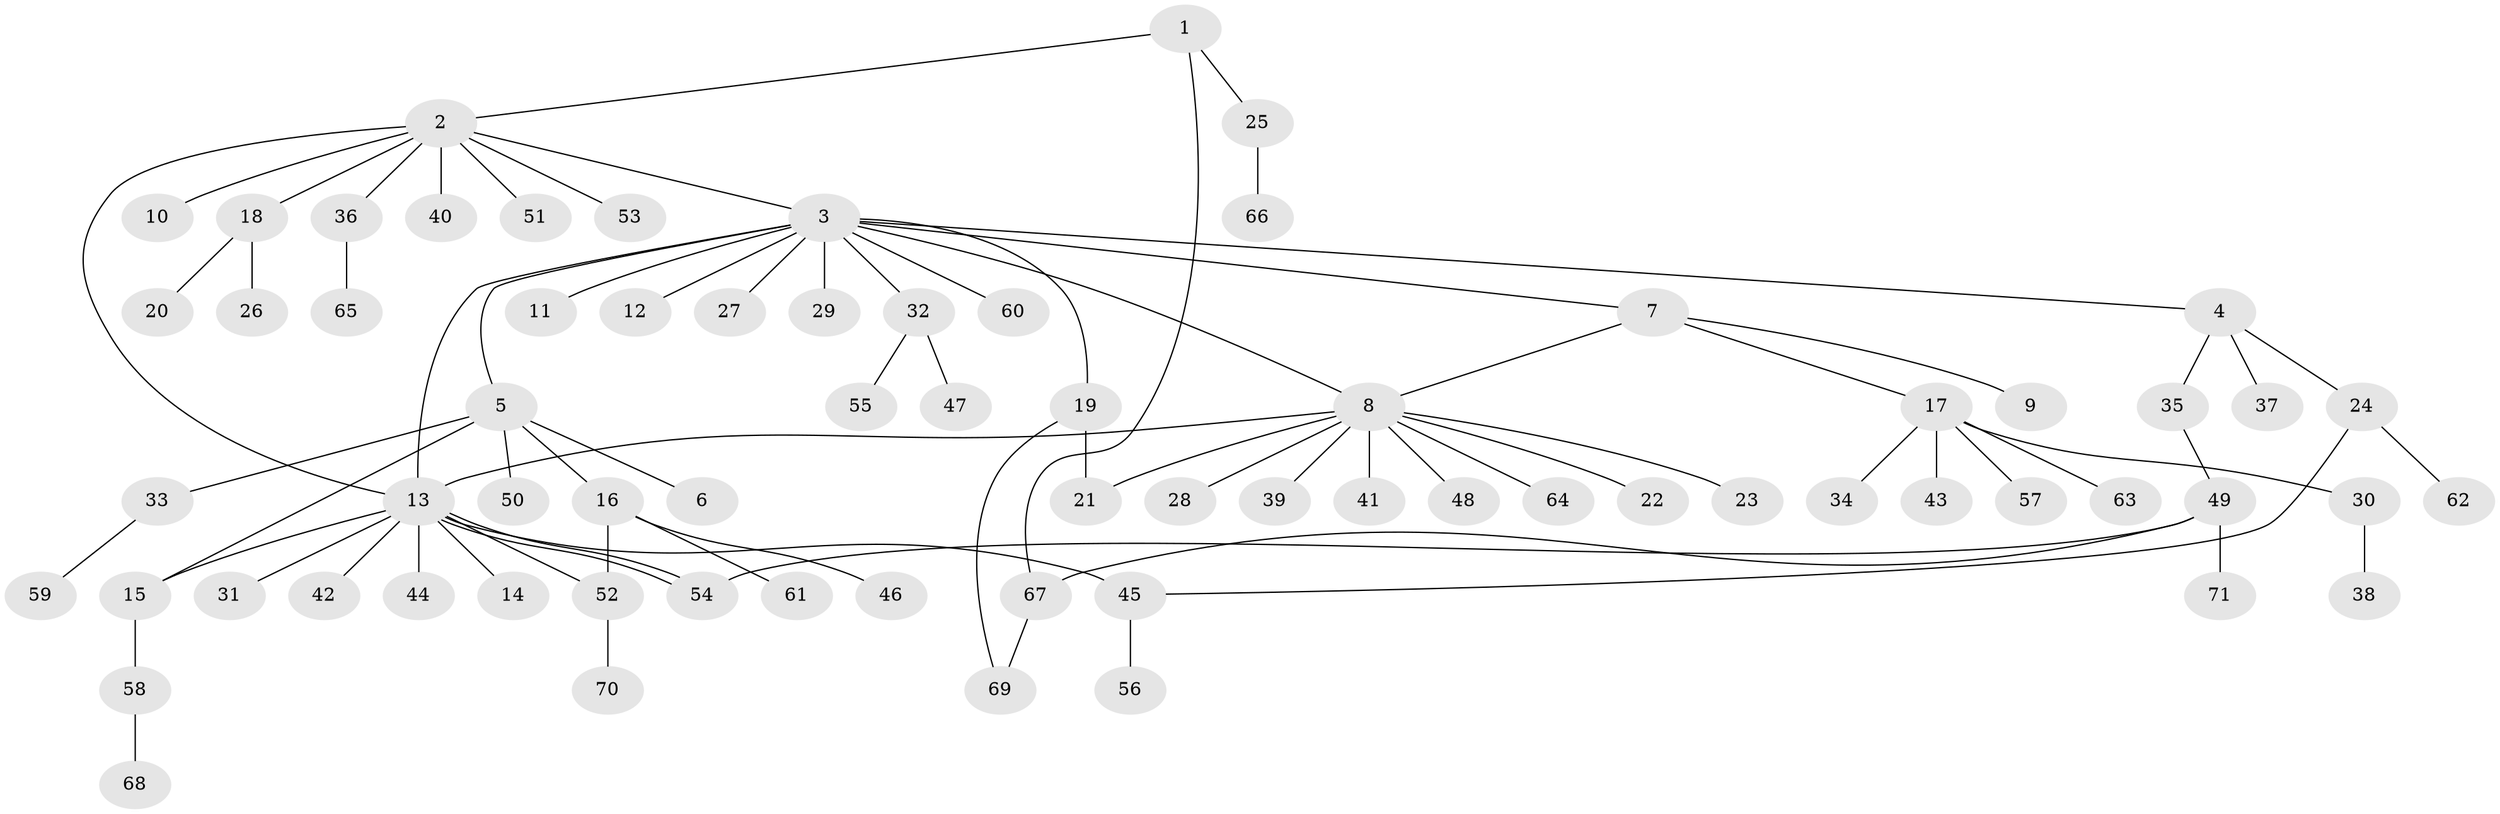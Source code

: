 // Generated by graph-tools (version 1.1) at 2025/48/03/09/25 04:48:24]
// undirected, 71 vertices, 81 edges
graph export_dot {
graph [start="1"]
  node [color=gray90,style=filled];
  1;
  2;
  3;
  4;
  5;
  6;
  7;
  8;
  9;
  10;
  11;
  12;
  13;
  14;
  15;
  16;
  17;
  18;
  19;
  20;
  21;
  22;
  23;
  24;
  25;
  26;
  27;
  28;
  29;
  30;
  31;
  32;
  33;
  34;
  35;
  36;
  37;
  38;
  39;
  40;
  41;
  42;
  43;
  44;
  45;
  46;
  47;
  48;
  49;
  50;
  51;
  52;
  53;
  54;
  55;
  56;
  57;
  58;
  59;
  60;
  61;
  62;
  63;
  64;
  65;
  66;
  67;
  68;
  69;
  70;
  71;
  1 -- 2;
  1 -- 25;
  1 -- 67;
  2 -- 3;
  2 -- 10;
  2 -- 13;
  2 -- 18;
  2 -- 36;
  2 -- 40;
  2 -- 51;
  2 -- 53;
  3 -- 4;
  3 -- 5;
  3 -- 7;
  3 -- 8;
  3 -- 11;
  3 -- 12;
  3 -- 13;
  3 -- 19;
  3 -- 27;
  3 -- 29;
  3 -- 32;
  3 -- 60;
  4 -- 24;
  4 -- 35;
  4 -- 37;
  5 -- 6;
  5 -- 15;
  5 -- 16;
  5 -- 33;
  5 -- 50;
  7 -- 8;
  7 -- 9;
  7 -- 17;
  8 -- 13;
  8 -- 21;
  8 -- 22;
  8 -- 23;
  8 -- 28;
  8 -- 39;
  8 -- 41;
  8 -- 48;
  8 -- 64;
  13 -- 14;
  13 -- 15;
  13 -- 31;
  13 -- 42;
  13 -- 44;
  13 -- 45;
  13 -- 52;
  13 -- 54;
  13 -- 54;
  15 -- 58;
  16 -- 46;
  16 -- 52;
  16 -- 61;
  17 -- 30;
  17 -- 34;
  17 -- 43;
  17 -- 57;
  17 -- 63;
  18 -- 20;
  18 -- 26;
  19 -- 21;
  19 -- 69;
  24 -- 45;
  24 -- 62;
  25 -- 66;
  30 -- 38;
  32 -- 47;
  32 -- 55;
  33 -- 59;
  35 -- 49;
  36 -- 65;
  45 -- 56;
  49 -- 54;
  49 -- 67;
  49 -- 71;
  52 -- 70;
  58 -- 68;
  67 -- 69;
}
